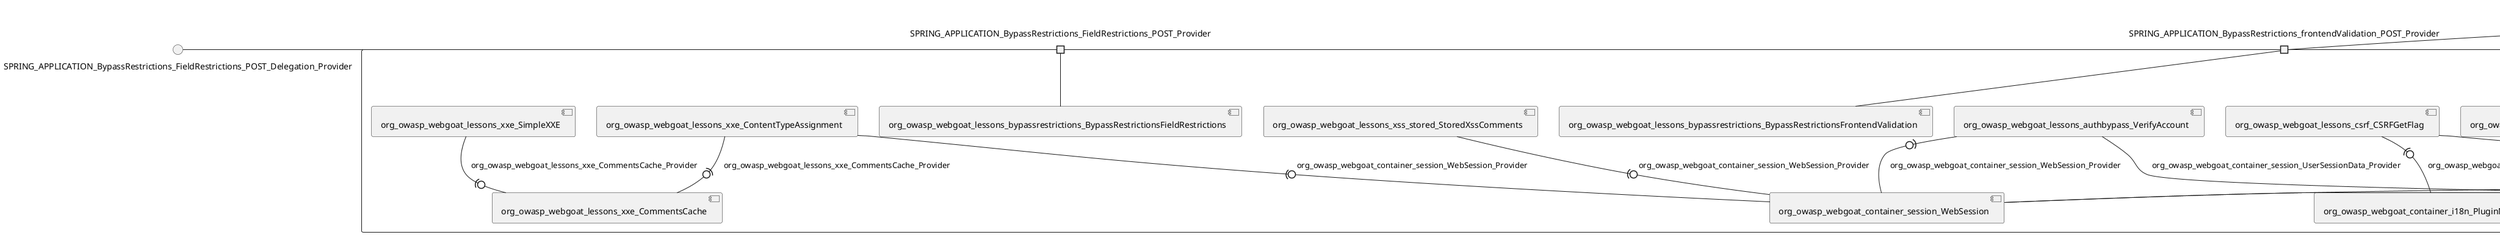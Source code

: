 @startuml
skinparam fixCircleLabelOverlapping true
skinparam componentStyle uml2
() SPRING_APPLICATION_BypassRestrictions_FieldRestrictions_POST_Delegation_Provider
() SPRING_APPLICATION_BypassRestrictions_frontendValidation_POST_Delegation_Provider
() SPRING_APPLICATION_ChromeDevTools_dummy_POST_Delegation_Provider
() SPRING_APPLICATION_CrossSiteScriptingStored_stored_xss_follow_up_POST_Delegation_Provider
() SPRING_APPLICATION_CrossSiteScripting_attack1_POST_Delegation_Provider
() SPRING_APPLICATION_CrossSiteScripting_attack3_POST_Delegation_Provider
() SPRING_APPLICATION_CrossSiteScripting_attack4_POST_Delegation_Provider
() SPRING_APPLICATION_CrossSiteScripting_attack5a_GET_Delegation_Provider
() SPRING_APPLICATION_CrossSiteScripting_attack6a_POST_Delegation_Provider
() SPRING_APPLICATION_CrossSiteScripting_dom_follow_up_POST_Delegation_Provider
() SPRING_APPLICATION_CrossSiteScripting_phone_home_xss_POST_Delegation_Provider
() SPRING_APPLICATION_CrossSiteScripting_quiz_Delegation_Provider
() SPRING_APPLICATION_Delegation_Provider
() SPRING_APPLICATION_GET_Delegation_Provider
() SPRING_APPLICATION_HtmlTampering_task_POST_Delegation_Provider
() SPRING_APPLICATION_HttpBasics_attack1_POST_Delegation_Provider
() SPRING_APPLICATION_HttpBasics_attack2_POST_Delegation_Provider
() SPRING_APPLICATION_IDOR_diff_attributes_POST_Delegation_Provider
() SPRING_APPLICATION_IDOR_login_POST_Delegation_Provider
() SPRING_APPLICATION_IDOR_profile_alt_path_POST_Delegation_Provider
() SPRING_APPLICATION_InsecureDeserialization_task_POST_Delegation_Provider
() SPRING_APPLICATION_InsecureLogin_Delegation_Provider
() SPRING_APPLICATION_JWT_decode_POST_Delegation_Provider
() SPRING_APPLICATION_JWT_jku_Delegation_Provider
() SPRING_APPLICATION_JWT_kid_Delegation_Provider
() SPRING_APPLICATION_JWT_quiz_Delegation_Provider
() SPRING_APPLICATION_JWT_refresh_Delegation_Provider
() SPRING_APPLICATION_JWT_votings_Delegation_Provider
() SPRING_APPLICATION_LogSpoofing_log_bleeding_POST_Delegation_Provider
() SPRING_APPLICATION_LogSpoofing_log_spoofing_POST_Delegation_Provider
() SPRING_APPLICATION_POST_Delegation_Provider
() SPRING_APPLICATION_PUT_Delegation_Provider
() SPRING_APPLICATION_PasswordReset_ForgotPassword_create_password_reset_link_POST_Delegation_Provider
() SPRING_APPLICATION_PasswordReset_SecurityQuestions_POST_Delegation_Provider
() SPRING_APPLICATION_PasswordReset_reset_Delegation_Provider
() SPRING_APPLICATION_PathTraversal_profile_picture_GET_Delegation_Provider
() SPRING_APPLICATION_PathTraversal_profile_picture_fix_GET_Delegation_Provider
() SPRING_APPLICATION_PathTraversal_profile_upload_POST_Delegation_Provider
() SPRING_APPLICATION_PathTraversal_profile_upload_fix_POST_Delegation_Provider
() SPRING_APPLICATION_PathTraversal_profile_upload_remove_user_input_POST_Delegation_Provider
() SPRING_APPLICATION_PathTraversal_random_POST_Delegation_Provider
() SPRING_APPLICATION_PathTraversal_random_picture_GET_Delegation_Provider
() SPRING_APPLICATION_PathTraversal_zip_slip_Delegation_Provider
() SPRING_APPLICATION_SSRF_task1_POST_Delegation_Provider
() SPRING_APPLICATION_SSRF_task2_POST_Delegation_Provider
() SPRING_APPLICATION_SecurePasswords_assignment_POST_Delegation_Provider
() SPRING_APPLICATION_SqlInjectionAdvanced_attack6a_POST_Delegation_Provider
() SPRING_APPLICATION_SqlInjectionAdvanced_attack6b_POST_Delegation_Provider
() SPRING_APPLICATION_SqlInjectionAdvanced_challenge_Login_POST_Delegation_Provider
() SPRING_APPLICATION_SqlInjectionAdvanced_challenge_PUT_Delegation_Provider
() SPRING_APPLICATION_SqlInjectionAdvanced_quiz_Delegation_Provider
() SPRING_APPLICATION_SqlInjectionMitigations_attack10a_POST_Delegation_Provider
() SPRING_APPLICATION_SqlInjectionMitigations_attack10b_POST_Delegation_Provider
() SPRING_APPLICATION_SqlInjectionMitigations_attack12a_POST_Delegation_Provider
() SPRING_APPLICATION_SqlInjectionMitigations_servers_GET_Delegation_Provider
() SPRING_APPLICATION_SqlInjection_assignment5a_POST_Delegation_Provider
() SPRING_APPLICATION_SqlInjection_assignment5b_POST_Delegation_Provider
() SPRING_APPLICATION_SqlInjection_attack10_POST_Delegation_Provider
() SPRING_APPLICATION_SqlInjection_attack2_POST_Delegation_Provider
() SPRING_APPLICATION_SqlInjection_attack3_POST_Delegation_Provider
() SPRING_APPLICATION_SqlInjection_attack4_POST_Delegation_Provider
() SPRING_APPLICATION_SqlInjection_attack5_POST_Delegation_Provider
() SPRING_APPLICATION_SqlInjection_attack8_POST_Delegation_Provider
() SPRING_APPLICATION_SqlInjection_attack9_POST_Delegation_Provider
() SPRING_APPLICATION_SqlOnlyInputValidationOnKeywords_attack_POST_Delegation_Provider
() SPRING_APPLICATION_SqlOnlyInputValidation_attack_POST_Delegation_Provider
() SPRING_APPLICATION_VulnerableComponents_attack1_POST_Delegation_Provider
() SPRING_APPLICATION_WebWolf_GET_Delegation_Provider
() SPRING_APPLICATION_WebWolf_landing_POST_Delegation_Provider
() SPRING_APPLICATION_WebWolf_mail_POST_Delegation_Provider
() SPRING_APPLICATION_challenge_1_POST_Delegation_Provider
() SPRING_APPLICATION_challenge_5_POST_Delegation_Provider
() SPRING_APPLICATION_challenge_7_POST_Delegation_Provider
() SPRING_APPLICATION_challenge_8_Delegation_Provider
() SPRING_APPLICATION_challenge_logo_Delegation_Provider
() SPRING_APPLICATION_cia_quiz_Delegation_Provider
() SPRING_APPLICATION_clientSideFiltering_attack1_POST_Delegation_Provider
() SPRING_APPLICATION_clientSideFiltering_challenge_store_coupons_GET_Delegation_Provider
() SPRING_APPLICATION_clientSideFiltering_getItForFree_POST_Delegation_Provider
() SPRING_APPLICATION_clientSideFiltering_salaries_GET_Delegation_Provider
() SPRING_APPLICATION_crypto_encoding_xor_POST_Delegation_Provider
() SPRING_APPLICATION_crypto_secure_defaults_POST_Delegation_Provider
() SPRING_APPLICATION_jwt_GET_Delegation_Provider
() SPRING_APPLICATION_landing_Delegation_Provider
() SPRING_APPLICATION_lesson_template_Delegation_Provider
() SPRING_APPLICATION_login_oauth_mvc_GET_Delegation_Provider
() SPRING_APPLICATION_mail_Delegation_Provider
() SPRING_APPLICATION_register_mvc_POST_Delegation_Provider
() SPRING_APPLICATION_registration_GET_Delegation_Provider
() SPRING_APPLICATION_requests_GET_Delegation_Provider
() SPRING_APPLICATION_scoreboard_data_GET_Delegation_Provider
() SPRING_APPLICATION_server_directory_GET_Delegation_Provider
() SPRING_APPLICATION_service_lessonoverview_mvc_Delegation_Provider
() SPRING_APPLICATION_xxe_comments_GET_Delegation_Provider
() UserDetailsService_Delegation_Provider
() java_io_Serializable_Delegation_Provider
() org_owasp_webgoat_lessons_hijacksession_cas_AuthenticationProvider_Delegation_Provider
rectangle System {
[org_owasp_webgoat_container_HammerHead] [[webgoat-webgoat.repository#_WYpt5sT1Ee6JWon9cqrLvQ]]
[org_owasp_webgoat_container_WebWolfRedirect] [[webgoat-webgoat.repository#_WYpt5sT1Ee6JWon9cqrLvQ]]
[org_owasp_webgoat_container_controller_StartLesson] [[webgoat-webgoat.repository#_WYpt5sT1Ee6JWon9cqrLvQ]]
[org_owasp_webgoat_container_controller_Welcome] [[webgoat-webgoat.repository#_WYpt5sT1Ee6JWon9cqrLvQ]]
[org_owasp_webgoat_container_i18n_PluginMessages] [[webgoat-webgoat.repository#_WYpt5sT1Ee6JWon9cqrLvQ]]
[org_owasp_webgoat_container_service_EnvironmentService] [[webgoat-webgoat.repository#_WYpt5sT1Ee6JWon9cqrLvQ]]
[org_owasp_webgoat_container_service_HintService] [[webgoat-webgoat.repository#_WYpt5sT1Ee6JWon9cqrLvQ]]
[org_owasp_webgoat_container_service_LabelDebugService] [[webgoat-webgoat.repository#_WYpt5sT1Ee6JWon9cqrLvQ]]
[org_owasp_webgoat_container_service_LabelService] [[webgoat-webgoat.repository#_WYpt5sT1Ee6JWon9cqrLvQ]]
[org_owasp_webgoat_container_service_LessonInfoService] [[webgoat-webgoat.repository#_WYpt5sT1Ee6JWon9cqrLvQ]]
[org_owasp_webgoat_container_service_LessonMenuService] [[webgoat-webgoat.repository#_WYpt5sT1Ee6JWon9cqrLvQ]]
[org_owasp_webgoat_container_service_LessonProgressService] [[webgoat-webgoat.repository#_WYpt5sT1Ee6JWon9cqrLvQ]]
[org_owasp_webgoat_container_service_LessonTitleService] [[webgoat-webgoat.repository#_WYpt5sT1Ee6JWon9cqrLvQ]]
[org_owasp_webgoat_container_service_ReportCardService] [[webgoat-webgoat.repository#_WYpt5sT1Ee6JWon9cqrLvQ]]
[org_owasp_webgoat_container_service_RestartLessonService] [[webgoat-webgoat.repository#_WYpt5sT1Ee6JWon9cqrLvQ]]
[org_owasp_webgoat_container_service_SessionService] [[webgoat-webgoat.repository#_WYpt5sT1Ee6JWon9cqrLvQ]]
[org_owasp_webgoat_container_session_UserSessionData] [[webgoat-webgoat.repository#_WYpt5sT1Ee6JWon9cqrLvQ]]
[org_owasp_webgoat_container_session_WebSession] [[webgoat-webgoat.repository#_WYpt5sT1Ee6JWon9cqrLvQ]]
[org_owasp_webgoat_container_users_RegistrationController] [[webgoat-webgoat.repository#_WYpt5sT1Ee6JWon9cqrLvQ]]
[org_owasp_webgoat_container_users_Scoreboard] [[webgoat-webgoat.repository#_WYpt5sT1Ee6JWon9cqrLvQ]]
[org_owasp_webgoat_container_users_UserRepository] [[webgoat-webgoat.repository#_WYpt5sT1Ee6JWon9cqrLvQ]]
[org_owasp_webgoat_container_users_UserService] [[webgoat-webgoat.repository#_WYpt5sT1Ee6JWon9cqrLvQ]]
[org_owasp_webgoat_container_users_UserTrackerRepository] [[webgoat-webgoat.repository#_WYpt5sT1Ee6JWon9cqrLvQ]]
[org_owasp_webgoat_lessons_authbypass_VerifyAccount] [[webgoat-webgoat.repository#_WYpt5sT1Ee6JWon9cqrLvQ]]
[org_owasp_webgoat_lessons_bypassrestrictions_BypassRestrictionsFieldRestrictions] [[webgoat-webgoat.repository#_WYpt5sT1Ee6JWon9cqrLvQ]]
[org_owasp_webgoat_lessons_bypassrestrictions_BypassRestrictionsFrontendValidation] [[webgoat-webgoat.repository#_WYpt5sT1Ee6JWon9cqrLvQ]]
[org_owasp_webgoat_lessons_challenges_FlagController] [[webgoat-webgoat.repository#_WYpt5sT1Ee6JWon9cqrLvQ]]
[org_owasp_webgoat_lessons_challenges_challenge1_Assignment1] [[webgoat-webgoat.repository#_WYpt5sT1Ee6JWon9cqrLvQ]]
[org_owasp_webgoat_lessons_challenges_challenge1_ImageServlet] [[webgoat-webgoat.repository#_WYpt5sT1Ee6JWon9cqrLvQ]]
[org_owasp_webgoat_lessons_challenges_challenge5_Assignment5] [[webgoat-webgoat.repository#_WYpt5sT1Ee6JWon9cqrLvQ]]
[org_owasp_webgoat_lessons_challenges_challenge7_Assignment7] [[webgoat-webgoat.repository#_WYpt5sT1Ee6JWon9cqrLvQ]]
[org_owasp_webgoat_lessons_challenges_challenge8_Assignment8] [[webgoat-webgoat.repository#_WYpt5sT1Ee6JWon9cqrLvQ]]
[org_owasp_webgoat_lessons_chromedevtools_NetworkDummy] [[webgoat-webgoat.repository#_WYpt5sT1Ee6JWon9cqrLvQ]]
[org_owasp_webgoat_lessons_chromedevtools_NetworkLesson] [[webgoat-webgoat.repository#_WYpt5sT1Ee6JWon9cqrLvQ]]
[org_owasp_webgoat_lessons_cia_CIAQuiz] [[webgoat-webgoat.repository#_WYpt5sT1Ee6JWon9cqrLvQ]]
[org_owasp_webgoat_lessons_clientsidefiltering_ClientSideFilteringAssignment] [[webgoat-webgoat.repository#_WYpt5sT1Ee6JWon9cqrLvQ]]
[org_owasp_webgoat_lessons_clientsidefiltering_ClientSideFilteringFreeAssignment] [[webgoat-webgoat.repository#_WYpt5sT1Ee6JWon9cqrLvQ]]
[org_owasp_webgoat_lessons_clientsidefiltering_Salaries] [[webgoat-webgoat.repository#_WYpt5sT1Ee6JWon9cqrLvQ]]
[org_owasp_webgoat_lessons_clientsidefiltering_ShopEndpoint] [[webgoat-webgoat.repository#_WYpt5sT1Ee6JWon9cqrLvQ]]
[org_owasp_webgoat_lessons_cryptography_EncodingAssignment] [[webgoat-webgoat.repository#_WYpt5sT1Ee6JWon9cqrLvQ]]
[org_owasp_webgoat_lessons_cryptography_HashingAssignment] [[webgoat-webgoat.repository#_WYpt5sT1Ee6JWon9cqrLvQ]]
[org_owasp_webgoat_lessons_cryptography_SecureDefaultsAssignment] [[webgoat-webgoat.repository#_WYpt5sT1Ee6JWon9cqrLvQ]]
[org_owasp_webgoat_lessons_cryptography_SigningAssignment] [[webgoat-webgoat.repository#_WYpt5sT1Ee6JWon9cqrLvQ]]
[org_owasp_webgoat_lessons_cryptography_XOREncodingAssignment] [[webgoat-webgoat.repository#_WYpt5sT1Ee6JWon9cqrLvQ]]
[org_owasp_webgoat_lessons_csrf_CSRFConfirmFlag1] [[webgoat-webgoat.repository#_WYpt5sT1Ee6JWon9cqrLvQ]]
[org_owasp_webgoat_lessons_csrf_CSRFFeedback] [[webgoat-webgoat.repository#_WYpt5sT1Ee6JWon9cqrLvQ]]
[org_owasp_webgoat_lessons_csrf_CSRFGetFlag] [[webgoat-webgoat.repository#_WYpt5sT1Ee6JWon9cqrLvQ]]
[org_owasp_webgoat_lessons_csrf_CSRFLogin] [[webgoat-webgoat.repository#_WYpt5sT1Ee6JWon9cqrLvQ]]
[org_owasp_webgoat_lessons_csrf_ForgedReviews] [[webgoat-webgoat.repository#_WYpt5sT1Ee6JWon9cqrLvQ]]
[org_owasp_webgoat_lessons_csrf_ObjectMapper_Provider] [[webgoat-webgoat.repository#_WYpt5sT1Ee6JWon9cqrLvQ]]
[org_owasp_webgoat_lessons_deserialization_InsecureDeserializationTask] [[webgoat-webgoat.repository#_WYpt5sT1Ee6JWon9cqrLvQ]]
[org_owasp_webgoat_lessons_hijacksession_HijackSessionAssignment] [[webgoat-webgoat.repository#_WYpt5sT1Ee6JWon9cqrLvQ]]
[org_owasp_webgoat_lessons_hijacksession_cas_HijackSessionAuthenticationProvider] [[webgoat-webgoat.repository#_WYpt5sT1Ee6JWon9cqrLvQ]]
[org_owasp_webgoat_lessons_htmltampering_HtmlTamperingTask] [[webgoat-webgoat.repository#_WYpt5sT1Ee6JWon9cqrLvQ]]
[org_owasp_webgoat_lessons_httpbasics_HttpBasicsLesson] [[webgoat-webgoat.repository#_WYpt5sT1Ee6JWon9cqrLvQ]]
[org_owasp_webgoat_lessons_httpbasics_HttpBasicsQuiz] [[webgoat-webgoat.repository#_WYpt5sT1Ee6JWon9cqrLvQ]]
[org_owasp_webgoat_lessons_httpproxies_HttpBasicsInterceptRequest] [[webgoat-webgoat.repository#_WYpt5sT1Ee6JWon9cqrLvQ]]
[org_owasp_webgoat_lessons_idor_IDORDiffAttributes] [[webgoat-webgoat.repository#_WYpt5sT1Ee6JWon9cqrLvQ]]
[org_owasp_webgoat_lessons_idor_IDOREditOtherProfile] [[webgoat-webgoat.repository#_WYpt5sT1Ee6JWon9cqrLvQ]]
[org_owasp_webgoat_lessons_idor_IDORLogin] [[webgoat-webgoat.repository#_WYpt5sT1Ee6JWon9cqrLvQ]]
[org_owasp_webgoat_lessons_idor_IDORViewOtherProfile] [[webgoat-webgoat.repository#_WYpt5sT1Ee6JWon9cqrLvQ]]
[org_owasp_webgoat_lessons_idor_IDORViewOwnProfile] [[webgoat-webgoat.repository#_WYpt5sT1Ee6JWon9cqrLvQ]]
[org_owasp_webgoat_lessons_idor_IDORViewOwnProfileAltUrl] [[webgoat-webgoat.repository#_WYpt5sT1Ee6JWon9cqrLvQ]]
[org_owasp_webgoat_lessons_insecurelogin_InsecureLoginTask] [[webgoat-webgoat.repository#_WYpt5sT1Ee6JWon9cqrLvQ]]
[org_owasp_webgoat_lessons_jwt_JWTDecodeEndpoint] [[webgoat-webgoat.repository#_WYpt5sT1Ee6JWon9cqrLvQ]]
[org_owasp_webgoat_lessons_jwt_JWTQuiz] [[webgoat-webgoat.repository#_WYpt5sT1Ee6JWon9cqrLvQ]]
[org_owasp_webgoat_lessons_jwt_JWTRefreshEndpoint] [[webgoat-webgoat.repository#_WYpt5sT1Ee6JWon9cqrLvQ]]
[org_owasp_webgoat_lessons_jwt_JWTSecretKeyEndpoint] [[webgoat-webgoat.repository#_WYpt5sT1Ee6JWon9cqrLvQ]]
[org_owasp_webgoat_lessons_jwt_JWTVotesEndpoint] [[webgoat-webgoat.repository#_WYpt5sT1Ee6JWon9cqrLvQ]]
[org_owasp_webgoat_lessons_jwt_claimmisuse_JWTHeaderJKUEndpoint] [[webgoat-webgoat.repository#_WYpt5sT1Ee6JWon9cqrLvQ]]
[org_owasp_webgoat_lessons_jwt_claimmisuse_JWTHeaderKIDEndpoint] [[webgoat-webgoat.repository#_WYpt5sT1Ee6JWon9cqrLvQ]]
[org_owasp_webgoat_lessons_lessontemplate_SampleAttack] [[webgoat-webgoat.repository#_WYpt5sT1Ee6JWon9cqrLvQ]]
[org_owasp_webgoat_lessons_logging_LogBleedingTask] [[webgoat-webgoat.repository#_WYpt5sT1Ee6JWon9cqrLvQ]]
[org_owasp_webgoat_lessons_logging_LogSpoofingTask] [[webgoat-webgoat.repository#_WYpt5sT1Ee6JWon9cqrLvQ]]
[org_owasp_webgoat_lessons_missingac_MissingFunctionACHiddenMenus] [[webgoat-webgoat.repository#_WYpt5sT1Ee6JWon9cqrLvQ]]
[org_owasp_webgoat_lessons_missingac_MissingFunctionACUsers] [[webgoat-webgoat.repository#_WYpt5sT1Ee6JWon9cqrLvQ]]
[org_owasp_webgoat_lessons_missingac_MissingFunctionACYourHash] [[webgoat-webgoat.repository#_WYpt5sT1Ee6JWon9cqrLvQ]]
[org_owasp_webgoat_lessons_missingac_MissingFunctionACYourHashAdmin] [[webgoat-webgoat.repository#_WYpt5sT1Ee6JWon9cqrLvQ]]
[org_owasp_webgoat_lessons_passwordreset_QuestionsAssignment] [[webgoat-webgoat.repository#_WYpt5sT1Ee6JWon9cqrLvQ]]
[org_owasp_webgoat_lessons_passwordreset_ResetLinkAssignment] [[webgoat-webgoat.repository#_WYpt5sT1Ee6JWon9cqrLvQ]]
[org_owasp_webgoat_lessons_passwordreset_ResetLinkAssignmentForgotPassword] [[webgoat-webgoat.repository#_WYpt5sT1Ee6JWon9cqrLvQ]]
[org_owasp_webgoat_lessons_passwordreset_SecurityQuestionAssignment] [[webgoat-webgoat.repository#_WYpt5sT1Ee6JWon9cqrLvQ]]
[org_owasp_webgoat_lessons_passwordreset_SimpleMailAssignment] [[webgoat-webgoat.repository#_WYpt5sT1Ee6JWon9cqrLvQ]]
[org_owasp_webgoat_lessons_passwordreset_TriedQuestions] [[webgoat-webgoat.repository#_WYpt5sT1Ee6JWon9cqrLvQ]]
[org_owasp_webgoat_lessons_pathtraversal_ProfileUpload] [[webgoat-webgoat.repository#_WYpt5sT1Ee6JWon9cqrLvQ]]
[org_owasp_webgoat_lessons_pathtraversal_ProfileUploadFix] [[webgoat-webgoat.repository#_WYpt5sT1Ee6JWon9cqrLvQ]]
[org_owasp_webgoat_lessons_pathtraversal_ProfileUploadRemoveUserInput] [[webgoat-webgoat.repository#_WYpt5sT1Ee6JWon9cqrLvQ]]
[org_owasp_webgoat_lessons_pathtraversal_ProfileUploadRetrieval] [[webgoat-webgoat.repository#_WYpt5sT1Ee6JWon9cqrLvQ]]
[org_owasp_webgoat_lessons_pathtraversal_ProfileZipSlip] [[webgoat-webgoat.repository#_WYpt5sT1Ee6JWon9cqrLvQ]]
[org_owasp_webgoat_lessons_securepasswords_SecurePasswordsAssignment] [[webgoat-webgoat.repository#_WYpt5sT1Ee6JWon9cqrLvQ]]
[org_owasp_webgoat_lessons_spoofcookie_SpoofCookieAssignment] [[webgoat-webgoat.repository#_WYpt5sT1Ee6JWon9cqrLvQ]]
[org_owasp_webgoat_lessons_sqlinjection_advanced_SqlInjectionChallenge] [[webgoat-webgoat.repository#_WYpt5sT1Ee6JWon9cqrLvQ]]
[org_owasp_webgoat_lessons_sqlinjection_advanced_SqlInjectionChallengeLogin] [[webgoat-webgoat.repository#_WYpt5sT1Ee6JWon9cqrLvQ]]
[org_owasp_webgoat_lessons_sqlinjection_advanced_SqlInjectionLesson6a] [[webgoat-webgoat.repository#_WYpt5sT1Ee6JWon9cqrLvQ]]
[org_owasp_webgoat_lessons_sqlinjection_advanced_SqlInjectionLesson6b] [[webgoat-webgoat.repository#_WYpt5sT1Ee6JWon9cqrLvQ]]
[org_owasp_webgoat_lessons_sqlinjection_advanced_SqlInjectionQuiz] [[webgoat-webgoat.repository#_WYpt5sT1Ee6JWon9cqrLvQ]]
[org_owasp_webgoat_lessons_sqlinjection_introduction_SqlInjectionLesson10] [[webgoat-webgoat.repository#_WYpt5sT1Ee6JWon9cqrLvQ]]
[org_owasp_webgoat_lessons_sqlinjection_introduction_SqlInjectionLesson2] [[webgoat-webgoat.repository#_WYpt5sT1Ee6JWon9cqrLvQ]]
[org_owasp_webgoat_lessons_sqlinjection_introduction_SqlInjectionLesson3] [[webgoat-webgoat.repository#_WYpt5sT1Ee6JWon9cqrLvQ]]
[org_owasp_webgoat_lessons_sqlinjection_introduction_SqlInjectionLesson4] [[webgoat-webgoat.repository#_WYpt5sT1Ee6JWon9cqrLvQ]]
[org_owasp_webgoat_lessons_sqlinjection_introduction_SqlInjectionLesson5] [[webgoat-webgoat.repository#_WYpt5sT1Ee6JWon9cqrLvQ]]
[org_owasp_webgoat_lessons_sqlinjection_introduction_SqlInjectionLesson5a] [[webgoat-webgoat.repository#_WYpt5sT1Ee6JWon9cqrLvQ]]
[org_owasp_webgoat_lessons_sqlinjection_introduction_SqlInjectionLesson5b] [[webgoat-webgoat.repository#_WYpt5sT1Ee6JWon9cqrLvQ]]
[org_owasp_webgoat_lessons_sqlinjection_introduction_SqlInjectionLesson8] [[webgoat-webgoat.repository#_WYpt5sT1Ee6JWon9cqrLvQ]]
[org_owasp_webgoat_lessons_sqlinjection_introduction_SqlInjectionLesson9] [[webgoat-webgoat.repository#_WYpt5sT1Ee6JWon9cqrLvQ]]
[org_owasp_webgoat_lessons_sqlinjection_mitigation_Servers] [[webgoat-webgoat.repository#_WYpt5sT1Ee6JWon9cqrLvQ]]
[org_owasp_webgoat_lessons_sqlinjection_mitigation_SqlInjectionLesson10a] [[webgoat-webgoat.repository#_WYpt5sT1Ee6JWon9cqrLvQ]]
[org_owasp_webgoat_lessons_sqlinjection_mitigation_SqlInjectionLesson10b] [[webgoat-webgoat.repository#_WYpt5sT1Ee6JWon9cqrLvQ]]
[org_owasp_webgoat_lessons_sqlinjection_mitigation_SqlInjectionLesson13] [[webgoat-webgoat.repository#_WYpt5sT1Ee6JWon9cqrLvQ]]
[org_owasp_webgoat_lessons_sqlinjection_mitigation_SqlOnlyInputValidation] [[webgoat-webgoat.repository#_WYpt5sT1Ee6JWon9cqrLvQ]]
[org_owasp_webgoat_lessons_sqlinjection_mitigation_SqlOnlyInputValidationOnKeywords] [[webgoat-webgoat.repository#_WYpt5sT1Ee6JWon9cqrLvQ]]
[org_owasp_webgoat_lessons_ssrf_SSRFTask1] [[webgoat-webgoat.repository#_WYpt5sT1Ee6JWon9cqrLvQ]]
[org_owasp_webgoat_lessons_ssrf_SSRFTask2] [[webgoat-webgoat.repository#_WYpt5sT1Ee6JWon9cqrLvQ]]
[org_owasp_webgoat_lessons_vulnerablecomponents_VulnerableComponentsLesson] [[webgoat-webgoat.repository#_WYpt5sT1Ee6JWon9cqrLvQ]]
[org_owasp_webgoat_lessons_webwolfintroduction_LandingAssignment] [[webgoat-webgoat.repository#_WYpt5sT1Ee6JWon9cqrLvQ]]
[org_owasp_webgoat_lessons_webwolfintroduction_MailAssignment] [[webgoat-webgoat.repository#_WYpt5sT1Ee6JWon9cqrLvQ]]
[org_owasp_webgoat_lessons_xss_CrossSiteScriptingLesson1] [[webgoat-webgoat.repository#_WYpt5sT1Ee6JWon9cqrLvQ]]
[org_owasp_webgoat_lessons_xss_CrossSiteScriptingLesson3] [[webgoat-webgoat.repository#_WYpt5sT1Ee6JWon9cqrLvQ]]
[org_owasp_webgoat_lessons_xss_CrossSiteScriptingLesson4] [[webgoat-webgoat.repository#_WYpt5sT1Ee6JWon9cqrLvQ]]
[org_owasp_webgoat_lessons_xss_CrossSiteScriptingLesson5a] [[webgoat-webgoat.repository#_WYpt5sT1Ee6JWon9cqrLvQ]]
[org_owasp_webgoat_lessons_xss_CrossSiteScriptingLesson6a] [[webgoat-webgoat.repository#_WYpt5sT1Ee6JWon9cqrLvQ]]
[org_owasp_webgoat_lessons_xss_CrossSiteScriptingQuiz] [[webgoat-webgoat.repository#_WYpt5sT1Ee6JWon9cqrLvQ]]
[org_owasp_webgoat_lessons_xss_DOMCrossSiteScripting] [[webgoat-webgoat.repository#_WYpt5sT1Ee6JWon9cqrLvQ]]
[org_owasp_webgoat_lessons_xss_DOMCrossSiteScriptingVerifier] [[webgoat-webgoat.repository#_WYpt5sT1Ee6JWon9cqrLvQ]]
[org_owasp_webgoat_lessons_xss_stored_StoredCrossSiteScriptingVerifier] [[webgoat-webgoat.repository#_WYpt5sT1Ee6JWon9cqrLvQ]]
[org_owasp_webgoat_lessons_xss_stored_StoredXssComments] [[webgoat-webgoat.repository#_WYpt5sT1Ee6JWon9cqrLvQ]]
[org_owasp_webgoat_lessons_xxe_BlindSendFileAssignment] [[webgoat-webgoat.repository#_WYpt5sT1Ee6JWon9cqrLvQ]]
[org_owasp_webgoat_lessons_xxe_CommentsCache] [[webgoat-webgoat.repository#_WYpt5sT1Ee6JWon9cqrLvQ]]
[org_owasp_webgoat_lessons_xxe_CommentsEndpoint] [[webgoat-webgoat.repository#_WYpt5sT1Ee6JWon9cqrLvQ]]
[org_owasp_webgoat_lessons_xxe_ContentTypeAssignment] [[webgoat-webgoat.repository#_WYpt5sT1Ee6JWon9cqrLvQ]]
[org_owasp_webgoat_lessons_xxe_SimpleXXE] [[webgoat-webgoat.repository#_WYpt5sT1Ee6JWon9cqrLvQ]]
[org_owasp_webgoat_webwolf_FileServer] [[webgoat-webgoat.repository#_WYpt5sT1Ee6JWon9cqrLvQ]]
[org_owasp_webgoat_webwolf_jwt_JWTController] [[webgoat-webgoat.repository#_WYpt5sT1Ee6JWon9cqrLvQ]]
[org_owasp_webgoat_webwolf_mailbox_MailboxController] [[webgoat-webgoat.repository#_WYpt5sT1Ee6JWon9cqrLvQ]]
[org_owasp_webgoat_webwolf_mailbox_MailboxRepository] [[webgoat-webgoat.repository#_WYpt5sT1Ee6JWon9cqrLvQ]]
[org_owasp_webgoat_webwolf_requests_LandingPage] [[webgoat-webgoat.repository#_WYpt5sT1Ee6JWon9cqrLvQ]]
[org_owasp_webgoat_webwolf_requests_Requests] [[webgoat-webgoat.repository#_WYpt5sT1Ee6JWon9cqrLvQ]]
[org_owasp_webgoat_webwolf_user_UserRepository] [[webgoat-webgoat.repository#_WYpt5sT1Ee6JWon9cqrLvQ]]
[org_owasp_webgoat_webwolf_user_UserService] [[webgoat-webgoat.repository#_WYpt5sT1Ee6JWon9cqrLvQ]]
port SPRING_APPLICATION_BypassRestrictions_FieldRestrictions_POST_Provider
SPRING_APPLICATION_BypassRestrictions_FieldRestrictions_POST_Delegation_Provider - SPRING_APPLICATION_BypassRestrictions_FieldRestrictions_POST_Provider
SPRING_APPLICATION_BypassRestrictions_FieldRestrictions_POST_Provider - [org_owasp_webgoat_lessons_bypassrestrictions_BypassRestrictionsFieldRestrictions]
port SPRING_APPLICATION_BypassRestrictions_frontendValidation_POST_Provider
SPRING_APPLICATION_BypassRestrictions_frontendValidation_POST_Delegation_Provider - SPRING_APPLICATION_BypassRestrictions_frontendValidation_POST_Provider
SPRING_APPLICATION_BypassRestrictions_frontendValidation_POST_Provider - [org_owasp_webgoat_lessons_bypassrestrictions_BypassRestrictionsFrontendValidation]
port SPRING_APPLICATION_ChromeDevTools_dummy_POST_Provider
SPRING_APPLICATION_ChromeDevTools_dummy_POST_Delegation_Provider - SPRING_APPLICATION_ChromeDevTools_dummy_POST_Provider
SPRING_APPLICATION_ChromeDevTools_dummy_POST_Provider - [org_owasp_webgoat_lessons_chromedevtools_NetworkDummy]
port SPRING_APPLICATION_CrossSiteScriptingStored_stored_xss_follow_up_POST_Provider
SPRING_APPLICATION_CrossSiteScriptingStored_stored_xss_follow_up_POST_Delegation_Provider - SPRING_APPLICATION_CrossSiteScriptingStored_stored_xss_follow_up_POST_Provider
SPRING_APPLICATION_CrossSiteScriptingStored_stored_xss_follow_up_POST_Provider - [org_owasp_webgoat_lessons_xss_stored_StoredCrossSiteScriptingVerifier]
port SPRING_APPLICATION_CrossSiteScripting_attack1_POST_Provider
SPRING_APPLICATION_CrossSiteScripting_attack1_POST_Delegation_Provider - SPRING_APPLICATION_CrossSiteScripting_attack1_POST_Provider
SPRING_APPLICATION_CrossSiteScripting_attack1_POST_Provider - [org_owasp_webgoat_lessons_xss_CrossSiteScriptingLesson1]
port SPRING_APPLICATION_CrossSiteScripting_attack3_POST_Provider
SPRING_APPLICATION_CrossSiteScripting_attack3_POST_Delegation_Provider - SPRING_APPLICATION_CrossSiteScripting_attack3_POST_Provider
SPRING_APPLICATION_CrossSiteScripting_attack3_POST_Provider - [org_owasp_webgoat_lessons_xss_CrossSiteScriptingLesson3]
port SPRING_APPLICATION_CrossSiteScripting_attack4_POST_Provider
SPRING_APPLICATION_CrossSiteScripting_attack4_POST_Delegation_Provider - SPRING_APPLICATION_CrossSiteScripting_attack4_POST_Provider
SPRING_APPLICATION_CrossSiteScripting_attack4_POST_Provider - [org_owasp_webgoat_lessons_xss_CrossSiteScriptingLesson4]
port SPRING_APPLICATION_CrossSiteScripting_attack5a_GET_Provider
SPRING_APPLICATION_CrossSiteScripting_attack5a_GET_Delegation_Provider - SPRING_APPLICATION_CrossSiteScripting_attack5a_GET_Provider
SPRING_APPLICATION_CrossSiteScripting_attack5a_GET_Provider - [org_owasp_webgoat_lessons_xss_CrossSiteScriptingLesson5a]
port SPRING_APPLICATION_CrossSiteScripting_attack6a_POST_Provider
SPRING_APPLICATION_CrossSiteScripting_attack6a_POST_Delegation_Provider - SPRING_APPLICATION_CrossSiteScripting_attack6a_POST_Provider
SPRING_APPLICATION_CrossSiteScripting_attack6a_POST_Provider - [org_owasp_webgoat_lessons_xss_CrossSiteScriptingLesson6a]
port SPRING_APPLICATION_CrossSiteScripting_dom_follow_up_POST_Provider
SPRING_APPLICATION_CrossSiteScripting_dom_follow_up_POST_Delegation_Provider - SPRING_APPLICATION_CrossSiteScripting_dom_follow_up_POST_Provider
SPRING_APPLICATION_CrossSiteScripting_dom_follow_up_POST_Provider - [org_owasp_webgoat_lessons_xss_DOMCrossSiteScriptingVerifier]
port SPRING_APPLICATION_CrossSiteScripting_phone_home_xss_POST_Provider
SPRING_APPLICATION_CrossSiteScripting_phone_home_xss_POST_Delegation_Provider - SPRING_APPLICATION_CrossSiteScripting_phone_home_xss_POST_Provider
SPRING_APPLICATION_CrossSiteScripting_phone_home_xss_POST_Provider - [org_owasp_webgoat_lessons_xss_DOMCrossSiteScripting]
port SPRING_APPLICATION_CrossSiteScripting_quiz_Provider
SPRING_APPLICATION_CrossSiteScripting_quiz_Delegation_Provider - SPRING_APPLICATION_CrossSiteScripting_quiz_Provider
SPRING_APPLICATION_CrossSiteScripting_quiz_Provider - [org_owasp_webgoat_lessons_xss_CrossSiteScriptingQuiz]
port SPRING_APPLICATION_Provider
SPRING_APPLICATION_Delegation_Provider - SPRING_APPLICATION_Provider
SPRING_APPLICATION_Provider - [org_owasp_webgoat_container_HammerHead]
port SPRING_APPLICATION_Provider
SPRING_APPLICATION_Delegation_Provider - SPRING_APPLICATION_Provider
SPRING_APPLICATION_Provider - [org_owasp_webgoat_webwolf_FileServer]
port SPRING_APPLICATION_Provider
SPRING_APPLICATION_Delegation_Provider - SPRING_APPLICATION_Provider
SPRING_APPLICATION_Provider - [org_owasp_webgoat_lessons_cryptography_HashingAssignment]
port SPRING_APPLICATION_Provider
SPRING_APPLICATION_Delegation_Provider - SPRING_APPLICATION_Provider
SPRING_APPLICATION_Provider - [org_owasp_webgoat_lessons_jwt_JWTSecretKeyEndpoint]
port SPRING_APPLICATION_Provider
SPRING_APPLICATION_Delegation_Provider - SPRING_APPLICATION_Provider
SPRING_APPLICATION_Provider - [org_owasp_webgoat_container_service_LabelDebugService]
port SPRING_APPLICATION_Provider
SPRING_APPLICATION_Delegation_Provider - SPRING_APPLICATION_Provider
SPRING_APPLICATION_Provider - [org_owasp_webgoat_container_service_LessonMenuService]
port SPRING_APPLICATION_Provider
SPRING_APPLICATION_Delegation_Provider - SPRING_APPLICATION_Provider
SPRING_APPLICATION_Provider - [org_owasp_webgoat_container_service_LessonInfoService]
port SPRING_APPLICATION_Provider
SPRING_APPLICATION_Delegation_Provider - SPRING_APPLICATION_Provider
SPRING_APPLICATION_Provider - [org_owasp_webgoat_lessons_cryptography_HashingAssignment]
port SPRING_APPLICATION_Provider
SPRING_APPLICATION_Delegation_Provider - SPRING_APPLICATION_Provider
SPRING_APPLICATION_Provider - [org_owasp_webgoat_container_service_LessonInfoService]
port SPRING_APPLICATION_Provider
SPRING_APPLICATION_Delegation_Provider - SPRING_APPLICATION_Provider
SPRING_APPLICATION_Provider - [org_owasp_webgoat_container_service_LabelDebugService]
port SPRING_APPLICATION_Provider
SPRING_APPLICATION_Delegation_Provider - SPRING_APPLICATION_Provider
SPRING_APPLICATION_Provider - [org_owasp_webgoat_container_service_SessionService]
port SPRING_APPLICATION_Provider
SPRING_APPLICATION_Delegation_Provider - SPRING_APPLICATION_Provider
SPRING_APPLICATION_Provider - [org_owasp_webgoat_container_service_LessonMenuService]
port SPRING_APPLICATION_Provider
SPRING_APPLICATION_Delegation_Provider - SPRING_APPLICATION_Provider
SPRING_APPLICATION_Provider - [org_owasp_webgoat_lessons_httpproxies_HttpBasicsInterceptRequest]
port SPRING_APPLICATION_Provider
SPRING_APPLICATION_Delegation_Provider - SPRING_APPLICATION_Provider
SPRING_APPLICATION_Provider - [org_owasp_webgoat_lessons_cryptography_SigningAssignment]
port SPRING_APPLICATION_Provider
SPRING_APPLICATION_Delegation_Provider - SPRING_APPLICATION_Provider
SPRING_APPLICATION_Provider - [org_owasp_webgoat_container_HammerHead]
port SPRING_APPLICATION_Provider
SPRING_APPLICATION_Delegation_Provider - SPRING_APPLICATION_Provider
SPRING_APPLICATION_Provider - [org_owasp_webgoat_lessons_httpproxies_HttpBasicsInterceptRequest]
port SPRING_APPLICATION_Provider
SPRING_APPLICATION_Delegation_Provider - SPRING_APPLICATION_Provider
SPRING_APPLICATION_Provider - [org_owasp_webgoat_lessons_cryptography_SigningAssignment]
port SPRING_APPLICATION_Provider
SPRING_APPLICATION_Delegation_Provider - SPRING_APPLICATION_Provider
SPRING_APPLICATION_Provider - [org_owasp_webgoat_container_service_SessionService]
port SPRING_APPLICATION_Provider
SPRING_APPLICATION_Delegation_Provider - SPRING_APPLICATION_Provider
SPRING_APPLICATION_Provider - [org_owasp_webgoat_container_service_LessonTitleService]
port SPRING_APPLICATION_Provider
SPRING_APPLICATION_Delegation_Provider - SPRING_APPLICATION_Provider
SPRING_APPLICATION_Provider - [org_owasp_webgoat_container_service_LessonTitleService]
port SPRING_APPLICATION_Provider
SPRING_APPLICATION_Delegation_Provider - SPRING_APPLICATION_Provider
SPRING_APPLICATION_Provider - [org_owasp_webgoat_container_controller_StartLesson]
port SPRING_APPLICATION_Provider
SPRING_APPLICATION_Delegation_Provider - SPRING_APPLICATION_Provider
SPRING_APPLICATION_Provider - [org_owasp_webgoat_webwolf_FileServer]
port SPRING_APPLICATION_Provider
SPRING_APPLICATION_Delegation_Provider - SPRING_APPLICATION_Provider
SPRING_APPLICATION_Provider - [org_owasp_webgoat_lessons_jwt_JWTSecretKeyEndpoint]
port SPRING_APPLICATION_Provider
SPRING_APPLICATION_Delegation_Provider - SPRING_APPLICATION_Provider
SPRING_APPLICATION_Provider - [org_owasp_webgoat_container_service_LessonMenuService]
port SPRING_APPLICATION_GET_Provider
SPRING_APPLICATION_GET_Delegation_Provider - SPRING_APPLICATION_GET_Provider
SPRING_APPLICATION_GET_Provider - [org_owasp_webgoat_lessons_cryptography_EncodingAssignment]
port SPRING_APPLICATION_GET_Provider
SPRING_APPLICATION_GET_Delegation_Provider - SPRING_APPLICATION_GET_Provider
SPRING_APPLICATION_GET_Provider - [org_owasp_webgoat_lessons_csrf_ForgedReviews]
port SPRING_APPLICATION_GET_Provider
SPRING_APPLICATION_GET_Delegation_Provider - SPRING_APPLICATION_GET_Provider
SPRING_APPLICATION_GET_Provider - [org_owasp_webgoat_container_service_ReportCardService]
port SPRING_APPLICATION_GET_Provider
SPRING_APPLICATION_GET_Delegation_Provider - SPRING_APPLICATION_GET_Provider
SPRING_APPLICATION_GET_Provider - [org_owasp_webgoat_lessons_cryptography_EncodingAssignment]
port SPRING_APPLICATION_GET_Provider
SPRING_APPLICATION_GET_Delegation_Provider - SPRING_APPLICATION_GET_Provider
SPRING_APPLICATION_GET_Provider - [org_owasp_webgoat_lessons_csrf_ForgedReviews]
port SPRING_APPLICATION_GET_Provider
SPRING_APPLICATION_GET_Delegation_Provider - SPRING_APPLICATION_GET_Provider
SPRING_APPLICATION_GET_Provider - [org_owasp_webgoat_container_controller_Welcome]
port SPRING_APPLICATION_GET_Provider
SPRING_APPLICATION_GET_Delegation_Provider - SPRING_APPLICATION_GET_Provider
SPRING_APPLICATION_GET_Provider - [org_owasp_webgoat_lessons_csrf_ForgedReviews]
port SPRING_APPLICATION_GET_Provider
SPRING_APPLICATION_GET_Delegation_Provider - SPRING_APPLICATION_GET_Provider
SPRING_APPLICATION_GET_Provider - [org_owasp_webgoat_lessons_missingac_MissingFunctionACUsers]
port SPRING_APPLICATION_GET_Provider
SPRING_APPLICATION_GET_Delegation_Provider - SPRING_APPLICATION_GET_Provider
SPRING_APPLICATION_GET_Provider - [org_owasp_webgoat_lessons_missingac_MissingFunctionACUsers]
port SPRING_APPLICATION_GET_Provider
SPRING_APPLICATION_GET_Delegation_Provider - SPRING_APPLICATION_GET_Provider
SPRING_APPLICATION_GET_Provider - [org_owasp_webgoat_lessons_spoofcookie_SpoofCookieAssignment]
port SPRING_APPLICATION_GET_Provider
SPRING_APPLICATION_GET_Delegation_Provider - SPRING_APPLICATION_GET_Provider
SPRING_APPLICATION_GET_Provider - [org_owasp_webgoat_lessons_spoofcookie_SpoofCookieAssignment]
port SPRING_APPLICATION_GET_Provider
SPRING_APPLICATION_GET_Delegation_Provider - SPRING_APPLICATION_GET_Provider
SPRING_APPLICATION_GET_Provider - [org_owasp_webgoat_container_service_LabelService]
port SPRING_APPLICATION_GET_Provider
SPRING_APPLICATION_GET_Delegation_Provider - SPRING_APPLICATION_GET_Provider
SPRING_APPLICATION_GET_Provider - [org_owasp_webgoat_container_service_HintService]
port SPRING_APPLICATION_GET_Provider
SPRING_APPLICATION_GET_Delegation_Provider - SPRING_APPLICATION_GET_Provider
SPRING_APPLICATION_GET_Provider - [org_owasp_webgoat_container_service_LabelService]
port SPRING_APPLICATION_GET_Provider
SPRING_APPLICATION_GET_Delegation_Provider - SPRING_APPLICATION_GET_Provider
SPRING_APPLICATION_GET_Provider - [org_owasp_webgoat_lessons_csrf_ForgedReviews]
port SPRING_APPLICATION_GET_Provider
SPRING_APPLICATION_GET_Delegation_Provider - SPRING_APPLICATION_GET_Provider
SPRING_APPLICATION_GET_Provider - [org_owasp_webgoat_container_service_HintService]
port SPRING_APPLICATION_GET_Provider
SPRING_APPLICATION_GET_Delegation_Provider - SPRING_APPLICATION_GET_Provider
SPRING_APPLICATION_GET_Provider - [org_owasp_webgoat_container_controller_Welcome]
port SPRING_APPLICATION_GET_Provider
SPRING_APPLICATION_GET_Delegation_Provider - SPRING_APPLICATION_GET_Provider
SPRING_APPLICATION_GET_Provider - [org_owasp_webgoat_container_service_ReportCardService]
port SPRING_APPLICATION_HtmlTampering_task_POST_Provider
SPRING_APPLICATION_HtmlTampering_task_POST_Delegation_Provider - SPRING_APPLICATION_HtmlTampering_task_POST_Provider
SPRING_APPLICATION_HtmlTampering_task_POST_Provider - [org_owasp_webgoat_lessons_htmltampering_HtmlTamperingTask]
port SPRING_APPLICATION_HttpBasics_attack1_POST_Provider
SPRING_APPLICATION_HttpBasics_attack1_POST_Delegation_Provider - SPRING_APPLICATION_HttpBasics_attack1_POST_Provider
SPRING_APPLICATION_HttpBasics_attack1_POST_Provider - [org_owasp_webgoat_lessons_httpbasics_HttpBasicsLesson]
port SPRING_APPLICATION_HttpBasics_attack2_POST_Provider
SPRING_APPLICATION_HttpBasics_attack2_POST_Delegation_Provider - SPRING_APPLICATION_HttpBasics_attack2_POST_Provider
SPRING_APPLICATION_HttpBasics_attack2_POST_Provider - [org_owasp_webgoat_lessons_httpbasics_HttpBasicsQuiz]
port SPRING_APPLICATION_IDOR_diff_attributes_POST_Provider
SPRING_APPLICATION_IDOR_diff_attributes_POST_Delegation_Provider - SPRING_APPLICATION_IDOR_diff_attributes_POST_Provider
SPRING_APPLICATION_IDOR_diff_attributes_POST_Provider - [org_owasp_webgoat_lessons_idor_IDORDiffAttributes]
port SPRING_APPLICATION_IDOR_login_POST_Provider
SPRING_APPLICATION_IDOR_login_POST_Delegation_Provider - SPRING_APPLICATION_IDOR_login_POST_Provider
SPRING_APPLICATION_IDOR_login_POST_Provider - [org_owasp_webgoat_lessons_idor_IDORLogin]
port SPRING_APPLICATION_IDOR_profile_alt_path_POST_Provider
SPRING_APPLICATION_IDOR_profile_alt_path_POST_Delegation_Provider - SPRING_APPLICATION_IDOR_profile_alt_path_POST_Provider
SPRING_APPLICATION_IDOR_profile_alt_path_POST_Provider - [org_owasp_webgoat_lessons_idor_IDORViewOwnProfileAltUrl]
port SPRING_APPLICATION_InsecureDeserialization_task_POST_Provider
SPRING_APPLICATION_InsecureDeserialization_task_POST_Delegation_Provider - SPRING_APPLICATION_InsecureDeserialization_task_POST_Provider
SPRING_APPLICATION_InsecureDeserialization_task_POST_Provider - [org_owasp_webgoat_lessons_deserialization_InsecureDeserializationTask]
port SPRING_APPLICATION_InsecureLogin_Provider
SPRING_APPLICATION_InsecureLogin_Delegation_Provider - SPRING_APPLICATION_InsecureLogin_Provider
SPRING_APPLICATION_InsecureLogin_Provider - [org_owasp_webgoat_lessons_insecurelogin_InsecureLoginTask]
port SPRING_APPLICATION_JWT_decode_POST_Provider
SPRING_APPLICATION_JWT_decode_POST_Delegation_Provider - SPRING_APPLICATION_JWT_decode_POST_Provider
SPRING_APPLICATION_JWT_decode_POST_Provider - [org_owasp_webgoat_lessons_jwt_JWTDecodeEndpoint]
port SPRING_APPLICATION_JWT_jku_Provider
SPRING_APPLICATION_JWT_jku_Delegation_Provider - SPRING_APPLICATION_JWT_jku_Provider
SPRING_APPLICATION_JWT_jku_Provider - [org_owasp_webgoat_lessons_jwt_claimmisuse_JWTHeaderJKUEndpoint]
port SPRING_APPLICATION_JWT_kid_Provider
SPRING_APPLICATION_JWT_kid_Delegation_Provider - SPRING_APPLICATION_JWT_kid_Provider
SPRING_APPLICATION_JWT_kid_Provider - [org_owasp_webgoat_lessons_jwt_claimmisuse_JWTHeaderKIDEndpoint]
port SPRING_APPLICATION_JWT_quiz_Provider
SPRING_APPLICATION_JWT_quiz_Delegation_Provider - SPRING_APPLICATION_JWT_quiz_Provider
SPRING_APPLICATION_JWT_quiz_Provider - [org_owasp_webgoat_lessons_jwt_JWTQuiz]
port SPRING_APPLICATION_JWT_refresh_Provider
SPRING_APPLICATION_JWT_refresh_Delegation_Provider - SPRING_APPLICATION_JWT_refresh_Provider
SPRING_APPLICATION_JWT_refresh_Provider - [org_owasp_webgoat_lessons_jwt_JWTRefreshEndpoint]
port SPRING_APPLICATION_JWT_votings_Provider
SPRING_APPLICATION_JWT_votings_Delegation_Provider - SPRING_APPLICATION_JWT_votings_Provider
SPRING_APPLICATION_JWT_votings_Provider - [org_owasp_webgoat_lessons_jwt_JWTVotesEndpoint]
port SPRING_APPLICATION_LogSpoofing_log_bleeding_POST_Provider
SPRING_APPLICATION_LogSpoofing_log_bleeding_POST_Delegation_Provider - SPRING_APPLICATION_LogSpoofing_log_bleeding_POST_Provider
SPRING_APPLICATION_LogSpoofing_log_bleeding_POST_Provider - [org_owasp_webgoat_lessons_logging_LogBleedingTask]
port SPRING_APPLICATION_LogSpoofing_log_spoofing_POST_Provider
SPRING_APPLICATION_LogSpoofing_log_spoofing_POST_Delegation_Provider - SPRING_APPLICATION_LogSpoofing_log_spoofing_POST_Provider
SPRING_APPLICATION_LogSpoofing_log_spoofing_POST_Provider - [org_owasp_webgoat_lessons_logging_LogSpoofingTask]
port SPRING_APPLICATION_POST_Provider
SPRING_APPLICATION_POST_Delegation_Provider - SPRING_APPLICATION_POST_Provider
SPRING_APPLICATION_POST_Provider - [org_owasp_webgoat_lessons_missingac_MissingFunctionACUsers]
port SPRING_APPLICATION_POST_Provider
SPRING_APPLICATION_POST_Delegation_Provider - SPRING_APPLICATION_POST_Provider
SPRING_APPLICATION_POST_Provider - [org_owasp_webgoat_lessons_csrf_CSRFFeedback]
port SPRING_APPLICATION_POST_Provider
SPRING_APPLICATION_POST_Delegation_Provider - SPRING_APPLICATION_POST_Provider
SPRING_APPLICATION_POST_Provider - [org_owasp_webgoat_lessons_csrf_CSRFLogin]
port SPRING_APPLICATION_POST_Provider
SPRING_APPLICATION_POST_Delegation_Provider - SPRING_APPLICATION_POST_Provider
SPRING_APPLICATION_POST_Provider - [org_owasp_webgoat_lessons_chromedevtools_NetworkLesson]
port SPRING_APPLICATION_POST_Provider
SPRING_APPLICATION_POST_Delegation_Provider - SPRING_APPLICATION_POST_Provider
SPRING_APPLICATION_POST_Provider - [org_owasp_webgoat_lessons_csrf_CSRFFeedback]
port SPRING_APPLICATION_POST_Provider
SPRING_APPLICATION_POST_Delegation_Provider - SPRING_APPLICATION_POST_Provider
SPRING_APPLICATION_POST_Provider - [org_owasp_webgoat_lessons_xxe_BlindSendFileAssignment]
port SPRING_APPLICATION_POST_Provider
SPRING_APPLICATION_POST_Delegation_Provider - SPRING_APPLICATION_POST_Provider
SPRING_APPLICATION_POST_Provider - [org_owasp_webgoat_lessons_challenges_FlagController]
port SPRING_APPLICATION_POST_Provider
SPRING_APPLICATION_POST_Delegation_Provider - SPRING_APPLICATION_POST_Provider
SPRING_APPLICATION_POST_Provider - [org_owasp_webgoat_lessons_passwordreset_QuestionsAssignment]
port SPRING_APPLICATION_POST_Provider
SPRING_APPLICATION_POST_Delegation_Provider - SPRING_APPLICATION_POST_Provider
SPRING_APPLICATION_POST_Provider - [org_owasp_webgoat_lessons_hijacksession_HijackSessionAssignment]
port SPRING_APPLICATION_POST_Provider
SPRING_APPLICATION_POST_Delegation_Provider - SPRING_APPLICATION_POST_Provider
SPRING_APPLICATION_POST_Provider - [org_owasp_webgoat_lessons_spoofcookie_SpoofCookieAssignment]
port SPRING_APPLICATION_POST_Provider
SPRING_APPLICATION_POST_Delegation_Provider - SPRING_APPLICATION_POST_Provider
SPRING_APPLICATION_POST_Provider - [org_owasp_webgoat_lessons_passwordreset_QuestionsAssignment]
port SPRING_APPLICATION_POST_Provider
SPRING_APPLICATION_POST_Delegation_Provider - SPRING_APPLICATION_POST_Provider
SPRING_APPLICATION_POST_Provider - [org_owasp_webgoat_lessons_chromedevtools_NetworkLesson]
port SPRING_APPLICATION_POST_Provider
SPRING_APPLICATION_POST_Delegation_Provider - SPRING_APPLICATION_POST_Provider
SPRING_APPLICATION_POST_Provider - [org_owasp_webgoat_lessons_xxe_BlindSendFileAssignment]
port SPRING_APPLICATION_POST_Provider
SPRING_APPLICATION_POST_Delegation_Provider - SPRING_APPLICATION_POST_Provider
SPRING_APPLICATION_POST_Provider - [org_owasp_webgoat_lessons_missingac_MissingFunctionACYourHash]
port SPRING_APPLICATION_POST_Provider
SPRING_APPLICATION_POST_Delegation_Provider - SPRING_APPLICATION_POST_Provider
SPRING_APPLICATION_POST_Provider - [org_owasp_webgoat_lessons_passwordreset_SimpleMailAssignment]
port SPRING_APPLICATION_POST_Provider
SPRING_APPLICATION_POST_Delegation_Provider - SPRING_APPLICATION_POST_Provider
SPRING_APPLICATION_POST_Provider - [org_owasp_webgoat_lessons_csrf_CSRFFeedback]
port SPRING_APPLICATION_POST_Provider
SPRING_APPLICATION_POST_Delegation_Provider - SPRING_APPLICATION_POST_Provider
SPRING_APPLICATION_POST_Provider - [org_owasp_webgoat_lessons_missingac_MissingFunctionACUsers]
port SPRING_APPLICATION_POST_Provider
SPRING_APPLICATION_POST_Delegation_Provider - SPRING_APPLICATION_POST_Provider
SPRING_APPLICATION_POST_Provider - [org_owasp_webgoat_lessons_spoofcookie_SpoofCookieAssignment]
port SPRING_APPLICATION_POST_Provider
SPRING_APPLICATION_POST_Delegation_Provider - SPRING_APPLICATION_POST_Provider
SPRING_APPLICATION_POST_Provider - [org_owasp_webgoat_lessons_missingac_MissingFunctionACYourHashAdmin]
port SPRING_APPLICATION_POST_Provider
SPRING_APPLICATION_POST_Delegation_Provider - SPRING_APPLICATION_POST_Provider
SPRING_APPLICATION_POST_Provider - [org_owasp_webgoat_lessons_missingac_MissingFunctionACHiddenMenus]
port SPRING_APPLICATION_POST_Provider
SPRING_APPLICATION_POST_Delegation_Provider - SPRING_APPLICATION_POST_Provider
SPRING_APPLICATION_POST_Provider - [org_owasp_webgoat_lessons_csrf_CSRFFeedback]
port SPRING_APPLICATION_POST_Provider
SPRING_APPLICATION_POST_Delegation_Provider - SPRING_APPLICATION_POST_Provider
SPRING_APPLICATION_POST_Provider - [org_owasp_webgoat_lessons_missingac_MissingFunctionACHiddenMenus]
port SPRING_APPLICATION_POST_Provider
SPRING_APPLICATION_POST_Delegation_Provider - SPRING_APPLICATION_POST_Provider
SPRING_APPLICATION_POST_Provider - [org_owasp_webgoat_lessons_missingac_MissingFunctionACYourHashAdmin]
port SPRING_APPLICATION_POST_Provider
SPRING_APPLICATION_POST_Delegation_Provider - SPRING_APPLICATION_POST_Provider
SPRING_APPLICATION_POST_Provider - [org_owasp_webgoat_lessons_csrf_CSRFLogin]
port SPRING_APPLICATION_POST_Provider
SPRING_APPLICATION_POST_Delegation_Provider - SPRING_APPLICATION_POST_Provider
SPRING_APPLICATION_POST_Provider - [org_owasp_webgoat_lessons_csrf_CSRFFeedback]
port SPRING_APPLICATION_POST_Provider
SPRING_APPLICATION_POST_Delegation_Provider - SPRING_APPLICATION_POST_Provider
SPRING_APPLICATION_POST_Provider - [org_owasp_webgoat_lessons_passwordreset_SimpleMailAssignment]
port SPRING_APPLICATION_POST_Provider
SPRING_APPLICATION_POST_Delegation_Provider - SPRING_APPLICATION_POST_Provider
SPRING_APPLICATION_POST_Provider - [org_owasp_webgoat_lessons_challenges_FlagController]
port SPRING_APPLICATION_POST_Provider
SPRING_APPLICATION_POST_Delegation_Provider - SPRING_APPLICATION_POST_Provider
SPRING_APPLICATION_POST_Provider - [org_owasp_webgoat_lessons_hijacksession_HijackSessionAssignment]
port SPRING_APPLICATION_POST_Provider
SPRING_APPLICATION_POST_Delegation_Provider - SPRING_APPLICATION_POST_Provider
SPRING_APPLICATION_POST_Provider - [org_owasp_webgoat_lessons_missingac_MissingFunctionACYourHash]
port SPRING_APPLICATION_POST_Provider
SPRING_APPLICATION_POST_Delegation_Provider - SPRING_APPLICATION_POST_Provider
SPRING_APPLICATION_POST_Provider - [org_owasp_webgoat_lessons_csrf_CSRFFeedback]
port SPRING_APPLICATION_PUT_Provider
SPRING_APPLICATION_PUT_Delegation_Provider - SPRING_APPLICATION_PUT_Provider
SPRING_APPLICATION_PUT_Provider - [org_owasp_webgoat_lessons_idor_IDOREditOtherProfile]
port SPRING_APPLICATION_PasswordReset_ForgotPassword_create_password_reset_link_POST_Provider
SPRING_APPLICATION_PasswordReset_ForgotPassword_create_password_reset_link_POST_Delegation_Provider - SPRING_APPLICATION_PasswordReset_ForgotPassword_create_password_reset_link_POST_Provider
SPRING_APPLICATION_PasswordReset_ForgotPassword_create_password_reset_link_POST_Provider - [org_owasp_webgoat_lessons_passwordreset_ResetLinkAssignmentForgotPassword]
port SPRING_APPLICATION_PasswordReset_SecurityQuestions_POST_Provider
SPRING_APPLICATION_PasswordReset_SecurityQuestions_POST_Delegation_Provider - SPRING_APPLICATION_PasswordReset_SecurityQuestions_POST_Provider
SPRING_APPLICATION_PasswordReset_SecurityQuestions_POST_Provider - [org_owasp_webgoat_lessons_passwordreset_SecurityQuestionAssignment]
port SPRING_APPLICATION_PasswordReset_reset_Provider
SPRING_APPLICATION_PasswordReset_reset_Delegation_Provider - SPRING_APPLICATION_PasswordReset_reset_Provider
SPRING_APPLICATION_PasswordReset_reset_Provider - [org_owasp_webgoat_lessons_passwordreset_ResetLinkAssignment]
port SPRING_APPLICATION_PathTraversal_profile_picture_GET_Provider
SPRING_APPLICATION_PathTraversal_profile_picture_GET_Delegation_Provider - SPRING_APPLICATION_PathTraversal_profile_picture_GET_Provider
SPRING_APPLICATION_PathTraversal_profile_picture_GET_Provider - [org_owasp_webgoat_lessons_pathtraversal_ProfileUpload]
port SPRING_APPLICATION_PathTraversal_profile_picture_fix_GET_Provider
SPRING_APPLICATION_PathTraversal_profile_picture_fix_GET_Delegation_Provider - SPRING_APPLICATION_PathTraversal_profile_picture_fix_GET_Provider
SPRING_APPLICATION_PathTraversal_profile_picture_fix_GET_Provider - [org_owasp_webgoat_lessons_pathtraversal_ProfileUploadFix]
port SPRING_APPLICATION_PathTraversal_profile_upload_POST_Provider
SPRING_APPLICATION_PathTraversal_profile_upload_POST_Delegation_Provider - SPRING_APPLICATION_PathTraversal_profile_upload_POST_Provider
SPRING_APPLICATION_PathTraversal_profile_upload_POST_Provider - [org_owasp_webgoat_lessons_pathtraversal_ProfileUpload]
port SPRING_APPLICATION_PathTraversal_profile_upload_fix_POST_Provider
SPRING_APPLICATION_PathTraversal_profile_upload_fix_POST_Delegation_Provider - SPRING_APPLICATION_PathTraversal_profile_upload_fix_POST_Provider
SPRING_APPLICATION_PathTraversal_profile_upload_fix_POST_Provider - [org_owasp_webgoat_lessons_pathtraversal_ProfileUploadFix]
port SPRING_APPLICATION_PathTraversal_profile_upload_remove_user_input_POST_Provider
SPRING_APPLICATION_PathTraversal_profile_upload_remove_user_input_POST_Delegation_Provider - SPRING_APPLICATION_PathTraversal_profile_upload_remove_user_input_POST_Provider
SPRING_APPLICATION_PathTraversal_profile_upload_remove_user_input_POST_Provider - [org_owasp_webgoat_lessons_pathtraversal_ProfileUploadRemoveUserInput]
port SPRING_APPLICATION_PathTraversal_random_POST_Provider
SPRING_APPLICATION_PathTraversal_random_POST_Delegation_Provider - SPRING_APPLICATION_PathTraversal_random_POST_Provider
SPRING_APPLICATION_PathTraversal_random_POST_Provider - [org_owasp_webgoat_lessons_pathtraversal_ProfileUploadRetrieval]
port SPRING_APPLICATION_PathTraversal_random_picture_GET_Provider
SPRING_APPLICATION_PathTraversal_random_picture_GET_Delegation_Provider - SPRING_APPLICATION_PathTraversal_random_picture_GET_Provider
SPRING_APPLICATION_PathTraversal_random_picture_GET_Provider - [org_owasp_webgoat_lessons_pathtraversal_ProfileUploadRetrieval]
port SPRING_APPLICATION_PathTraversal_zip_slip_Provider
SPRING_APPLICATION_PathTraversal_zip_slip_Delegation_Provider - SPRING_APPLICATION_PathTraversal_zip_slip_Provider
SPRING_APPLICATION_PathTraversal_zip_slip_Provider - [org_owasp_webgoat_lessons_pathtraversal_ProfileZipSlip]
port SPRING_APPLICATION_SSRF_task1_POST_Provider
SPRING_APPLICATION_SSRF_task1_POST_Delegation_Provider - SPRING_APPLICATION_SSRF_task1_POST_Provider
SPRING_APPLICATION_SSRF_task1_POST_Provider - [org_owasp_webgoat_lessons_ssrf_SSRFTask1]
port SPRING_APPLICATION_SSRF_task2_POST_Provider
SPRING_APPLICATION_SSRF_task2_POST_Delegation_Provider - SPRING_APPLICATION_SSRF_task2_POST_Provider
SPRING_APPLICATION_SSRF_task2_POST_Provider - [org_owasp_webgoat_lessons_ssrf_SSRFTask2]
port SPRING_APPLICATION_SecurePasswords_assignment_POST_Provider
SPRING_APPLICATION_SecurePasswords_assignment_POST_Delegation_Provider - SPRING_APPLICATION_SecurePasswords_assignment_POST_Provider
SPRING_APPLICATION_SecurePasswords_assignment_POST_Provider - [org_owasp_webgoat_lessons_securepasswords_SecurePasswordsAssignment]
port SPRING_APPLICATION_SqlInjectionAdvanced_attack6a_POST_Provider
SPRING_APPLICATION_SqlInjectionAdvanced_attack6a_POST_Delegation_Provider - SPRING_APPLICATION_SqlInjectionAdvanced_attack6a_POST_Provider
SPRING_APPLICATION_SqlInjectionAdvanced_attack6a_POST_Provider - [org_owasp_webgoat_lessons_sqlinjection_advanced_SqlInjectionLesson6a]
port SPRING_APPLICATION_SqlInjectionAdvanced_attack6b_POST_Provider
SPRING_APPLICATION_SqlInjectionAdvanced_attack6b_POST_Delegation_Provider - SPRING_APPLICATION_SqlInjectionAdvanced_attack6b_POST_Provider
SPRING_APPLICATION_SqlInjectionAdvanced_attack6b_POST_Provider - [org_owasp_webgoat_lessons_sqlinjection_advanced_SqlInjectionLesson6b]
port SPRING_APPLICATION_SqlInjectionAdvanced_challenge_Login_POST_Provider
SPRING_APPLICATION_SqlInjectionAdvanced_challenge_Login_POST_Delegation_Provider - SPRING_APPLICATION_SqlInjectionAdvanced_challenge_Login_POST_Provider
SPRING_APPLICATION_SqlInjectionAdvanced_challenge_Login_POST_Provider - [org_owasp_webgoat_lessons_sqlinjection_advanced_SqlInjectionChallengeLogin]
port SPRING_APPLICATION_SqlInjectionAdvanced_challenge_PUT_Provider
SPRING_APPLICATION_SqlInjectionAdvanced_challenge_PUT_Delegation_Provider - SPRING_APPLICATION_SqlInjectionAdvanced_challenge_PUT_Provider
SPRING_APPLICATION_SqlInjectionAdvanced_challenge_PUT_Provider - [org_owasp_webgoat_lessons_sqlinjection_advanced_SqlInjectionChallenge]
port SPRING_APPLICATION_SqlInjectionAdvanced_quiz_Provider
SPRING_APPLICATION_SqlInjectionAdvanced_quiz_Delegation_Provider - SPRING_APPLICATION_SqlInjectionAdvanced_quiz_Provider
SPRING_APPLICATION_SqlInjectionAdvanced_quiz_Provider - [org_owasp_webgoat_lessons_sqlinjection_advanced_SqlInjectionQuiz]
port SPRING_APPLICATION_SqlInjectionMitigations_attack10a_POST_Provider
SPRING_APPLICATION_SqlInjectionMitigations_attack10a_POST_Delegation_Provider - SPRING_APPLICATION_SqlInjectionMitigations_attack10a_POST_Provider
SPRING_APPLICATION_SqlInjectionMitigations_attack10a_POST_Provider - [org_owasp_webgoat_lessons_sqlinjection_mitigation_SqlInjectionLesson10a]
port SPRING_APPLICATION_SqlInjectionMitigations_attack10b_POST_Provider
SPRING_APPLICATION_SqlInjectionMitigations_attack10b_POST_Delegation_Provider - SPRING_APPLICATION_SqlInjectionMitigations_attack10b_POST_Provider
SPRING_APPLICATION_SqlInjectionMitigations_attack10b_POST_Provider - [org_owasp_webgoat_lessons_sqlinjection_mitigation_SqlInjectionLesson10b]
port SPRING_APPLICATION_SqlInjectionMitigations_attack12a_POST_Provider
SPRING_APPLICATION_SqlInjectionMitigations_attack12a_POST_Delegation_Provider - SPRING_APPLICATION_SqlInjectionMitigations_attack12a_POST_Provider
SPRING_APPLICATION_SqlInjectionMitigations_attack12a_POST_Provider - [org_owasp_webgoat_lessons_sqlinjection_mitigation_SqlInjectionLesson13]
port SPRING_APPLICATION_SqlInjectionMitigations_servers_GET_Provider
SPRING_APPLICATION_SqlInjectionMitigations_servers_GET_Delegation_Provider - SPRING_APPLICATION_SqlInjectionMitigations_servers_GET_Provider
SPRING_APPLICATION_SqlInjectionMitigations_servers_GET_Provider - [org_owasp_webgoat_lessons_sqlinjection_mitigation_Servers]
port SPRING_APPLICATION_SqlInjection_assignment5a_POST_Provider
SPRING_APPLICATION_SqlInjection_assignment5a_POST_Delegation_Provider - SPRING_APPLICATION_SqlInjection_assignment5a_POST_Provider
SPRING_APPLICATION_SqlInjection_assignment5a_POST_Provider - [org_owasp_webgoat_lessons_sqlinjection_introduction_SqlInjectionLesson5a]
port SPRING_APPLICATION_SqlInjection_assignment5b_POST_Provider
SPRING_APPLICATION_SqlInjection_assignment5b_POST_Delegation_Provider - SPRING_APPLICATION_SqlInjection_assignment5b_POST_Provider
SPRING_APPLICATION_SqlInjection_assignment5b_POST_Provider - [org_owasp_webgoat_lessons_sqlinjection_introduction_SqlInjectionLesson5b]
port SPRING_APPLICATION_SqlInjection_attack10_POST_Provider
SPRING_APPLICATION_SqlInjection_attack10_POST_Delegation_Provider - SPRING_APPLICATION_SqlInjection_attack10_POST_Provider
SPRING_APPLICATION_SqlInjection_attack10_POST_Provider - [org_owasp_webgoat_lessons_sqlinjection_introduction_SqlInjectionLesson10]
port SPRING_APPLICATION_SqlInjection_attack2_POST_Provider
SPRING_APPLICATION_SqlInjection_attack2_POST_Delegation_Provider - SPRING_APPLICATION_SqlInjection_attack2_POST_Provider
SPRING_APPLICATION_SqlInjection_attack2_POST_Provider - [org_owasp_webgoat_lessons_sqlinjection_introduction_SqlInjectionLesson2]
port SPRING_APPLICATION_SqlInjection_attack3_POST_Provider
SPRING_APPLICATION_SqlInjection_attack3_POST_Delegation_Provider - SPRING_APPLICATION_SqlInjection_attack3_POST_Provider
SPRING_APPLICATION_SqlInjection_attack3_POST_Provider - [org_owasp_webgoat_lessons_sqlinjection_introduction_SqlInjectionLesson3]
port SPRING_APPLICATION_SqlInjection_attack4_POST_Provider
SPRING_APPLICATION_SqlInjection_attack4_POST_Delegation_Provider - SPRING_APPLICATION_SqlInjection_attack4_POST_Provider
SPRING_APPLICATION_SqlInjection_attack4_POST_Provider - [org_owasp_webgoat_lessons_sqlinjection_introduction_SqlInjectionLesson4]
port SPRING_APPLICATION_SqlInjection_attack5_POST_Provider
SPRING_APPLICATION_SqlInjection_attack5_POST_Delegation_Provider - SPRING_APPLICATION_SqlInjection_attack5_POST_Provider
SPRING_APPLICATION_SqlInjection_attack5_POST_Provider - [org_owasp_webgoat_lessons_sqlinjection_introduction_SqlInjectionLesson5]
port SPRING_APPLICATION_SqlInjection_attack8_POST_Provider
SPRING_APPLICATION_SqlInjection_attack8_POST_Delegation_Provider - SPRING_APPLICATION_SqlInjection_attack8_POST_Provider
SPRING_APPLICATION_SqlInjection_attack8_POST_Provider - [org_owasp_webgoat_lessons_sqlinjection_introduction_SqlInjectionLesson8]
port SPRING_APPLICATION_SqlInjection_attack9_POST_Provider
SPRING_APPLICATION_SqlInjection_attack9_POST_Delegation_Provider - SPRING_APPLICATION_SqlInjection_attack9_POST_Provider
SPRING_APPLICATION_SqlInjection_attack9_POST_Provider - [org_owasp_webgoat_lessons_sqlinjection_introduction_SqlInjectionLesson9]
port SPRING_APPLICATION_SqlOnlyInputValidationOnKeywords_attack_POST_Provider
SPRING_APPLICATION_SqlOnlyInputValidationOnKeywords_attack_POST_Delegation_Provider - SPRING_APPLICATION_SqlOnlyInputValidationOnKeywords_attack_POST_Provider
SPRING_APPLICATION_SqlOnlyInputValidationOnKeywords_attack_POST_Provider - [org_owasp_webgoat_lessons_sqlinjection_mitigation_SqlOnlyInputValidationOnKeywords]
port SPRING_APPLICATION_SqlOnlyInputValidation_attack_POST_Provider
SPRING_APPLICATION_SqlOnlyInputValidation_attack_POST_Delegation_Provider - SPRING_APPLICATION_SqlOnlyInputValidation_attack_POST_Provider
SPRING_APPLICATION_SqlOnlyInputValidation_attack_POST_Provider - [org_owasp_webgoat_lessons_sqlinjection_mitigation_SqlOnlyInputValidation]
port SPRING_APPLICATION_VulnerableComponents_attack1_POST_Provider
SPRING_APPLICATION_VulnerableComponents_attack1_POST_Delegation_Provider - SPRING_APPLICATION_VulnerableComponents_attack1_POST_Provider
SPRING_APPLICATION_VulnerableComponents_attack1_POST_Provider - [org_owasp_webgoat_lessons_vulnerablecomponents_VulnerableComponentsLesson]
port SPRING_APPLICATION_WebWolf_GET_Provider
SPRING_APPLICATION_WebWolf_GET_Delegation_Provider - SPRING_APPLICATION_WebWolf_GET_Provider
SPRING_APPLICATION_WebWolf_GET_Provider - [org_owasp_webgoat_container_WebWolfRedirect]
port SPRING_APPLICATION_WebWolf_landing_POST_Provider
SPRING_APPLICATION_WebWolf_landing_POST_Delegation_Provider - SPRING_APPLICATION_WebWolf_landing_POST_Provider
SPRING_APPLICATION_WebWolf_landing_POST_Provider - [org_owasp_webgoat_lessons_webwolfintroduction_LandingAssignment]
port SPRING_APPLICATION_WebWolf_mail_POST_Provider
SPRING_APPLICATION_WebWolf_mail_POST_Delegation_Provider - SPRING_APPLICATION_WebWolf_mail_POST_Provider
SPRING_APPLICATION_WebWolf_mail_POST_Provider - [org_owasp_webgoat_lessons_webwolfintroduction_MailAssignment]
port SPRING_APPLICATION_challenge_1_POST_Provider
SPRING_APPLICATION_challenge_1_POST_Delegation_Provider - SPRING_APPLICATION_challenge_1_POST_Provider
SPRING_APPLICATION_challenge_1_POST_Provider - [org_owasp_webgoat_lessons_challenges_challenge1_Assignment1]
port SPRING_APPLICATION_challenge_5_POST_Provider
SPRING_APPLICATION_challenge_5_POST_Delegation_Provider - SPRING_APPLICATION_challenge_5_POST_Provider
SPRING_APPLICATION_challenge_5_POST_Provider - [org_owasp_webgoat_lessons_challenges_challenge5_Assignment5]
port SPRING_APPLICATION_challenge_7_POST_Provider
SPRING_APPLICATION_challenge_7_POST_Delegation_Provider - SPRING_APPLICATION_challenge_7_POST_Provider
SPRING_APPLICATION_challenge_7_POST_Provider - [org_owasp_webgoat_lessons_challenges_challenge7_Assignment7]
port SPRING_APPLICATION_challenge_8_Provider
SPRING_APPLICATION_challenge_8_Delegation_Provider - SPRING_APPLICATION_challenge_8_Provider
SPRING_APPLICATION_challenge_8_Provider - [org_owasp_webgoat_lessons_challenges_challenge8_Assignment8]
port SPRING_APPLICATION_challenge_logo_Provider
SPRING_APPLICATION_challenge_logo_Delegation_Provider - SPRING_APPLICATION_challenge_logo_Provider
SPRING_APPLICATION_challenge_logo_Provider - [org_owasp_webgoat_lessons_challenges_challenge1_ImageServlet]
port SPRING_APPLICATION_cia_quiz_Provider
SPRING_APPLICATION_cia_quiz_Delegation_Provider - SPRING_APPLICATION_cia_quiz_Provider
SPRING_APPLICATION_cia_quiz_Provider - [org_owasp_webgoat_lessons_cia_CIAQuiz]
port SPRING_APPLICATION_clientSideFiltering_attack1_POST_Provider
SPRING_APPLICATION_clientSideFiltering_attack1_POST_Delegation_Provider - SPRING_APPLICATION_clientSideFiltering_attack1_POST_Provider
SPRING_APPLICATION_clientSideFiltering_attack1_POST_Provider - [org_owasp_webgoat_lessons_clientsidefiltering_ClientSideFilteringAssignment]
port SPRING_APPLICATION_clientSideFiltering_challenge_store_coupons_GET_Provider
SPRING_APPLICATION_clientSideFiltering_challenge_store_coupons_GET_Delegation_Provider - SPRING_APPLICATION_clientSideFiltering_challenge_store_coupons_GET_Provider
SPRING_APPLICATION_clientSideFiltering_challenge_store_coupons_GET_Provider - [org_owasp_webgoat_lessons_clientsidefiltering_ShopEndpoint]
port SPRING_APPLICATION_clientSideFiltering_getItForFree_POST_Provider
SPRING_APPLICATION_clientSideFiltering_getItForFree_POST_Delegation_Provider - SPRING_APPLICATION_clientSideFiltering_getItForFree_POST_Provider
SPRING_APPLICATION_clientSideFiltering_getItForFree_POST_Provider - [org_owasp_webgoat_lessons_clientsidefiltering_ClientSideFilteringFreeAssignment]
port SPRING_APPLICATION_clientSideFiltering_salaries_GET_Provider
SPRING_APPLICATION_clientSideFiltering_salaries_GET_Delegation_Provider - SPRING_APPLICATION_clientSideFiltering_salaries_GET_Provider
SPRING_APPLICATION_clientSideFiltering_salaries_GET_Provider - [org_owasp_webgoat_lessons_clientsidefiltering_Salaries]
port SPRING_APPLICATION_crypto_encoding_xor_POST_Provider
SPRING_APPLICATION_crypto_encoding_xor_POST_Delegation_Provider - SPRING_APPLICATION_crypto_encoding_xor_POST_Provider
SPRING_APPLICATION_crypto_encoding_xor_POST_Provider - [org_owasp_webgoat_lessons_cryptography_XOREncodingAssignment]
port SPRING_APPLICATION_crypto_secure_defaults_POST_Provider
SPRING_APPLICATION_crypto_secure_defaults_POST_Delegation_Provider - SPRING_APPLICATION_crypto_secure_defaults_POST_Provider
SPRING_APPLICATION_crypto_secure_defaults_POST_Provider - [org_owasp_webgoat_lessons_cryptography_SecureDefaultsAssignment]
port SPRING_APPLICATION_jwt_GET_Provider
SPRING_APPLICATION_jwt_GET_Delegation_Provider - SPRING_APPLICATION_jwt_GET_Provider
SPRING_APPLICATION_jwt_GET_Provider - [org_owasp_webgoat_webwolf_jwt_JWTController]
port SPRING_APPLICATION_landing_Provider
SPRING_APPLICATION_landing_Delegation_Provider - SPRING_APPLICATION_landing_Provider
SPRING_APPLICATION_landing_Provider - [org_owasp_webgoat_webwolf_requests_LandingPage]
port SPRING_APPLICATION_lesson_template_Provider
SPRING_APPLICATION_lesson_template_Delegation_Provider - SPRING_APPLICATION_lesson_template_Provider
SPRING_APPLICATION_lesson_template_Provider - [org_owasp_webgoat_lessons_lessontemplate_SampleAttack]
port SPRING_APPLICATION_login_oauth_mvc_GET_Provider
SPRING_APPLICATION_login_oauth_mvc_GET_Delegation_Provider - SPRING_APPLICATION_login_oauth_mvc_GET_Provider
SPRING_APPLICATION_login_oauth_mvc_GET_Provider - [org_owasp_webgoat_container_users_RegistrationController]
port SPRING_APPLICATION_mail_Provider
SPRING_APPLICATION_mail_Delegation_Provider - SPRING_APPLICATION_mail_Provider
SPRING_APPLICATION_mail_Provider - [org_owasp_webgoat_webwolf_mailbox_MailboxController]
port SPRING_APPLICATION_register_mvc_POST_Provider
SPRING_APPLICATION_register_mvc_POST_Delegation_Provider - SPRING_APPLICATION_register_mvc_POST_Provider
SPRING_APPLICATION_register_mvc_POST_Provider - [org_owasp_webgoat_container_users_RegistrationController]
port SPRING_APPLICATION_registration_GET_Provider
SPRING_APPLICATION_registration_GET_Delegation_Provider - SPRING_APPLICATION_registration_GET_Provider
SPRING_APPLICATION_registration_GET_Provider - [org_owasp_webgoat_container_users_RegistrationController]
port SPRING_APPLICATION_requests_GET_Provider
SPRING_APPLICATION_requests_GET_Delegation_Provider - SPRING_APPLICATION_requests_GET_Provider
SPRING_APPLICATION_requests_GET_Provider - [org_owasp_webgoat_webwolf_requests_Requests]
port SPRING_APPLICATION_scoreboard_data_GET_Provider
SPRING_APPLICATION_scoreboard_data_GET_Delegation_Provider - SPRING_APPLICATION_scoreboard_data_GET_Provider
SPRING_APPLICATION_scoreboard_data_GET_Provider - [org_owasp_webgoat_container_users_Scoreboard]
port SPRING_APPLICATION_server_directory_GET_Provider
SPRING_APPLICATION_server_directory_GET_Delegation_Provider - SPRING_APPLICATION_server_directory_GET_Provider
SPRING_APPLICATION_server_directory_GET_Provider - [org_owasp_webgoat_container_service_EnvironmentService]
port SPRING_APPLICATION_service_lessonoverview_mvc_Provider
SPRING_APPLICATION_service_lessonoverview_mvc_Delegation_Provider - SPRING_APPLICATION_service_lessonoverview_mvc_Provider
SPRING_APPLICATION_service_lessonoverview_mvc_Provider - [org_owasp_webgoat_container_service_LessonProgressService]
port SPRING_APPLICATION_xxe_comments_GET_Provider
SPRING_APPLICATION_xxe_comments_GET_Delegation_Provider - SPRING_APPLICATION_xxe_comments_GET_Provider
SPRING_APPLICATION_xxe_comments_GET_Provider - [org_owasp_webgoat_lessons_xxe_CommentsEndpoint]
port UserDetailsService_Provider
UserDetailsService_Delegation_Provider - UserDetailsService_Provider
UserDetailsService_Provider - [org_owasp_webgoat_webwolf_user_UserService]
port java_io_Serializable_Provider
java_io_Serializable_Delegation_Provider - java_io_Serializable_Provider
java_io_Serializable_Provider - [org_owasp_webgoat_container_session_WebSession]
[org_owasp_webgoat_lessons_csrf_CSRFGetFlag] -(0- [org_owasp_webgoat_container_i18n_PluginMessages] : org_owasp_webgoat_container_i18n_PluginMessages_Provider
[org_owasp_webgoat_lessons_idor_IDOREditOtherProfile] -(0- [org_owasp_webgoat_container_session_UserSessionData] : org_owasp_webgoat_container_session_UserSessionData_Provider
[org_owasp_webgoat_lessons_xss_CrossSiteScriptingLesson5a] -(0- [org_owasp_webgoat_container_session_UserSessionData] : org_owasp_webgoat_container_session_UserSessionData_Provider
[org_owasp_webgoat_lessons_csrf_CSRFFeedback] -(0- [org_owasp_webgoat_container_session_UserSessionData] : org_owasp_webgoat_container_session_UserSessionData_Provider
[org_owasp_webgoat_lessons_idor_IDORViewOwnProfileAltUrl] -(0- [org_owasp_webgoat_container_session_UserSessionData] : org_owasp_webgoat_container_session_UserSessionData_Provider
[org_owasp_webgoat_lessons_csrf_CSRFConfirmFlag1] -(0- [org_owasp_webgoat_container_session_UserSessionData] : org_owasp_webgoat_container_session_UserSessionData_Provider
[org_owasp_webgoat_lessons_xss_CrossSiteScriptingLesson6a] -(0- [org_owasp_webgoat_container_session_UserSessionData] : org_owasp_webgoat_container_session_UserSessionData_Provider
[org_owasp_webgoat_lessons_idor_IDORViewOwnProfile] -(0- [org_owasp_webgoat_container_session_UserSessionData] : org_owasp_webgoat_container_session_UserSessionData_Provider
[org_owasp_webgoat_lessons_lessontemplate_SampleAttack] -(0- [org_owasp_webgoat_container_session_UserSessionData] : org_owasp_webgoat_container_session_UserSessionData_Provider
[org_owasp_webgoat_lessons_idor_IDORViewOtherProfile] -(0- [org_owasp_webgoat_container_session_UserSessionData] : org_owasp_webgoat_container_session_UserSessionData_Provider
[org_owasp_webgoat_lessons_csrf_CSRFGetFlag] -(0- [org_owasp_webgoat_container_session_UserSessionData] : org_owasp_webgoat_container_session_UserSessionData_Provider
[org_owasp_webgoat_lessons_authbypass_VerifyAccount] -(0- [org_owasp_webgoat_container_session_UserSessionData] : org_owasp_webgoat_container_session_UserSessionData_Provider
[org_owasp_webgoat_lessons_xss_stored_StoredXssComments] -(0- [org_owasp_webgoat_container_session_WebSession] : org_owasp_webgoat_container_session_WebSession_Provider
[org_owasp_webgoat_lessons_authbypass_VerifyAccount] -(0- [org_owasp_webgoat_container_session_WebSession] : org_owasp_webgoat_container_session_WebSession_Provider
[org_owasp_webgoat_lessons_csrf_ForgedReviews] -(0- [org_owasp_webgoat_container_session_WebSession] : org_owasp_webgoat_container_session_WebSession_Provider
[org_owasp_webgoat_lessons_xxe_ContentTypeAssignment] -(0- [org_owasp_webgoat_container_session_WebSession] : org_owasp_webgoat_container_session_WebSession_Provider
[org_owasp_webgoat_container_users_Scoreboard] -(0- [org_owasp_webgoat_container_users_UserRepository] : org_owasp_webgoat_container_users_UserRepository_Provider
[org_owasp_webgoat_container_users_UserService] -(0- [org_owasp_webgoat_container_users_UserRepository] : org_owasp_webgoat_container_users_UserRepository_Provider
[org_owasp_webgoat_container_users_UserService] -(0- [org_owasp_webgoat_container_users_UserTrackerRepository] : org_owasp_webgoat_container_users_UserTrackerRepository_Provider
[org_owasp_webgoat_container_service_RestartLessonService] -(0- [org_owasp_webgoat_container_users_UserTrackerRepository] : org_owasp_webgoat_container_users_UserTrackerRepository_Provider
[org_owasp_webgoat_lessons_csrf_CSRFLogin] -(0- [org_owasp_webgoat_container_users_UserTrackerRepository] : org_owasp_webgoat_container_users_UserTrackerRepository_Provider
[org_owasp_webgoat_container_service_ReportCardService] -(0- [org_owasp_webgoat_container_users_UserTrackerRepository] : org_owasp_webgoat_container_users_UserTrackerRepository_Provider
[org_owasp_webgoat_container_users_Scoreboard] -(0- [org_owasp_webgoat_container_users_UserTrackerRepository] : org_owasp_webgoat_container_users_UserTrackerRepository_Provider
[org_owasp_webgoat_container_service_LessonProgressService] -(0- [org_owasp_webgoat_container_users_UserTrackerRepository] : org_owasp_webgoat_container_users_UserTrackerRepository_Provider
[org_owasp_webgoat_container_service_LessonMenuService] -(0- [org_owasp_webgoat_container_users_UserTrackerRepository] : org_owasp_webgoat_container_users_UserTrackerRepository_Provider
[org_owasp_webgoat_lessons_csrf_CSRFFeedback] -(0- [org_owasp_webgoat_lessons_csrf_ObjectMapper_Provider] : org_owasp_webgoat_lessons_csrf_ObjectMapper_Provider
port org_owasp_webgoat_lessons_hijacksession_cas_AuthenticationProvider_Provider
org_owasp_webgoat_lessons_hijacksession_cas_AuthenticationProvider_Delegation_Provider - org_owasp_webgoat_lessons_hijacksession_cas_AuthenticationProvider_Provider
org_owasp_webgoat_lessons_hijacksession_cas_AuthenticationProvider_Provider - [org_owasp_webgoat_lessons_hijacksession_cas_HijackSessionAuthenticationProvider]
[org_owasp_webgoat_lessons_hijacksession_HijackSessionAssignment] -(0- [org_owasp_webgoat_lessons_hijacksession_cas_HijackSessionAuthenticationProvider] : org_owasp_webgoat_lessons_hijacksession_cas_HijackSessionAuthenticationProvider_Provider
[org_owasp_webgoat_lessons_passwordreset_SecurityQuestionAssignment] -(0- [org_owasp_webgoat_lessons_passwordreset_TriedQuestions] : org_owasp_webgoat_lessons_passwordreset_TriedQuestions_Provider
[org_owasp_webgoat_lessons_xxe_SimpleXXE] -(0- [org_owasp_webgoat_lessons_xxe_CommentsCache] : org_owasp_webgoat_lessons_xxe_CommentsCache_Provider
[org_owasp_webgoat_lessons_xxe_ContentTypeAssignment] -(0- [org_owasp_webgoat_lessons_xxe_CommentsCache] : org_owasp_webgoat_lessons_xxe_CommentsCache_Provider
[org_owasp_webgoat_webwolf_mailbox_MailboxController] -(0- [org_owasp_webgoat_webwolf_mailbox_MailboxRepository] : org_owasp_webgoat_webwolf_mailbox_MailboxRepository_Provider
[org_owasp_webgoat_webwolf_user_UserService] -(0- [org_owasp_webgoat_webwolf_user_UserRepository] : org_owasp_webgoat_webwolf_user_UserRepository_Provider
}

@enduml
